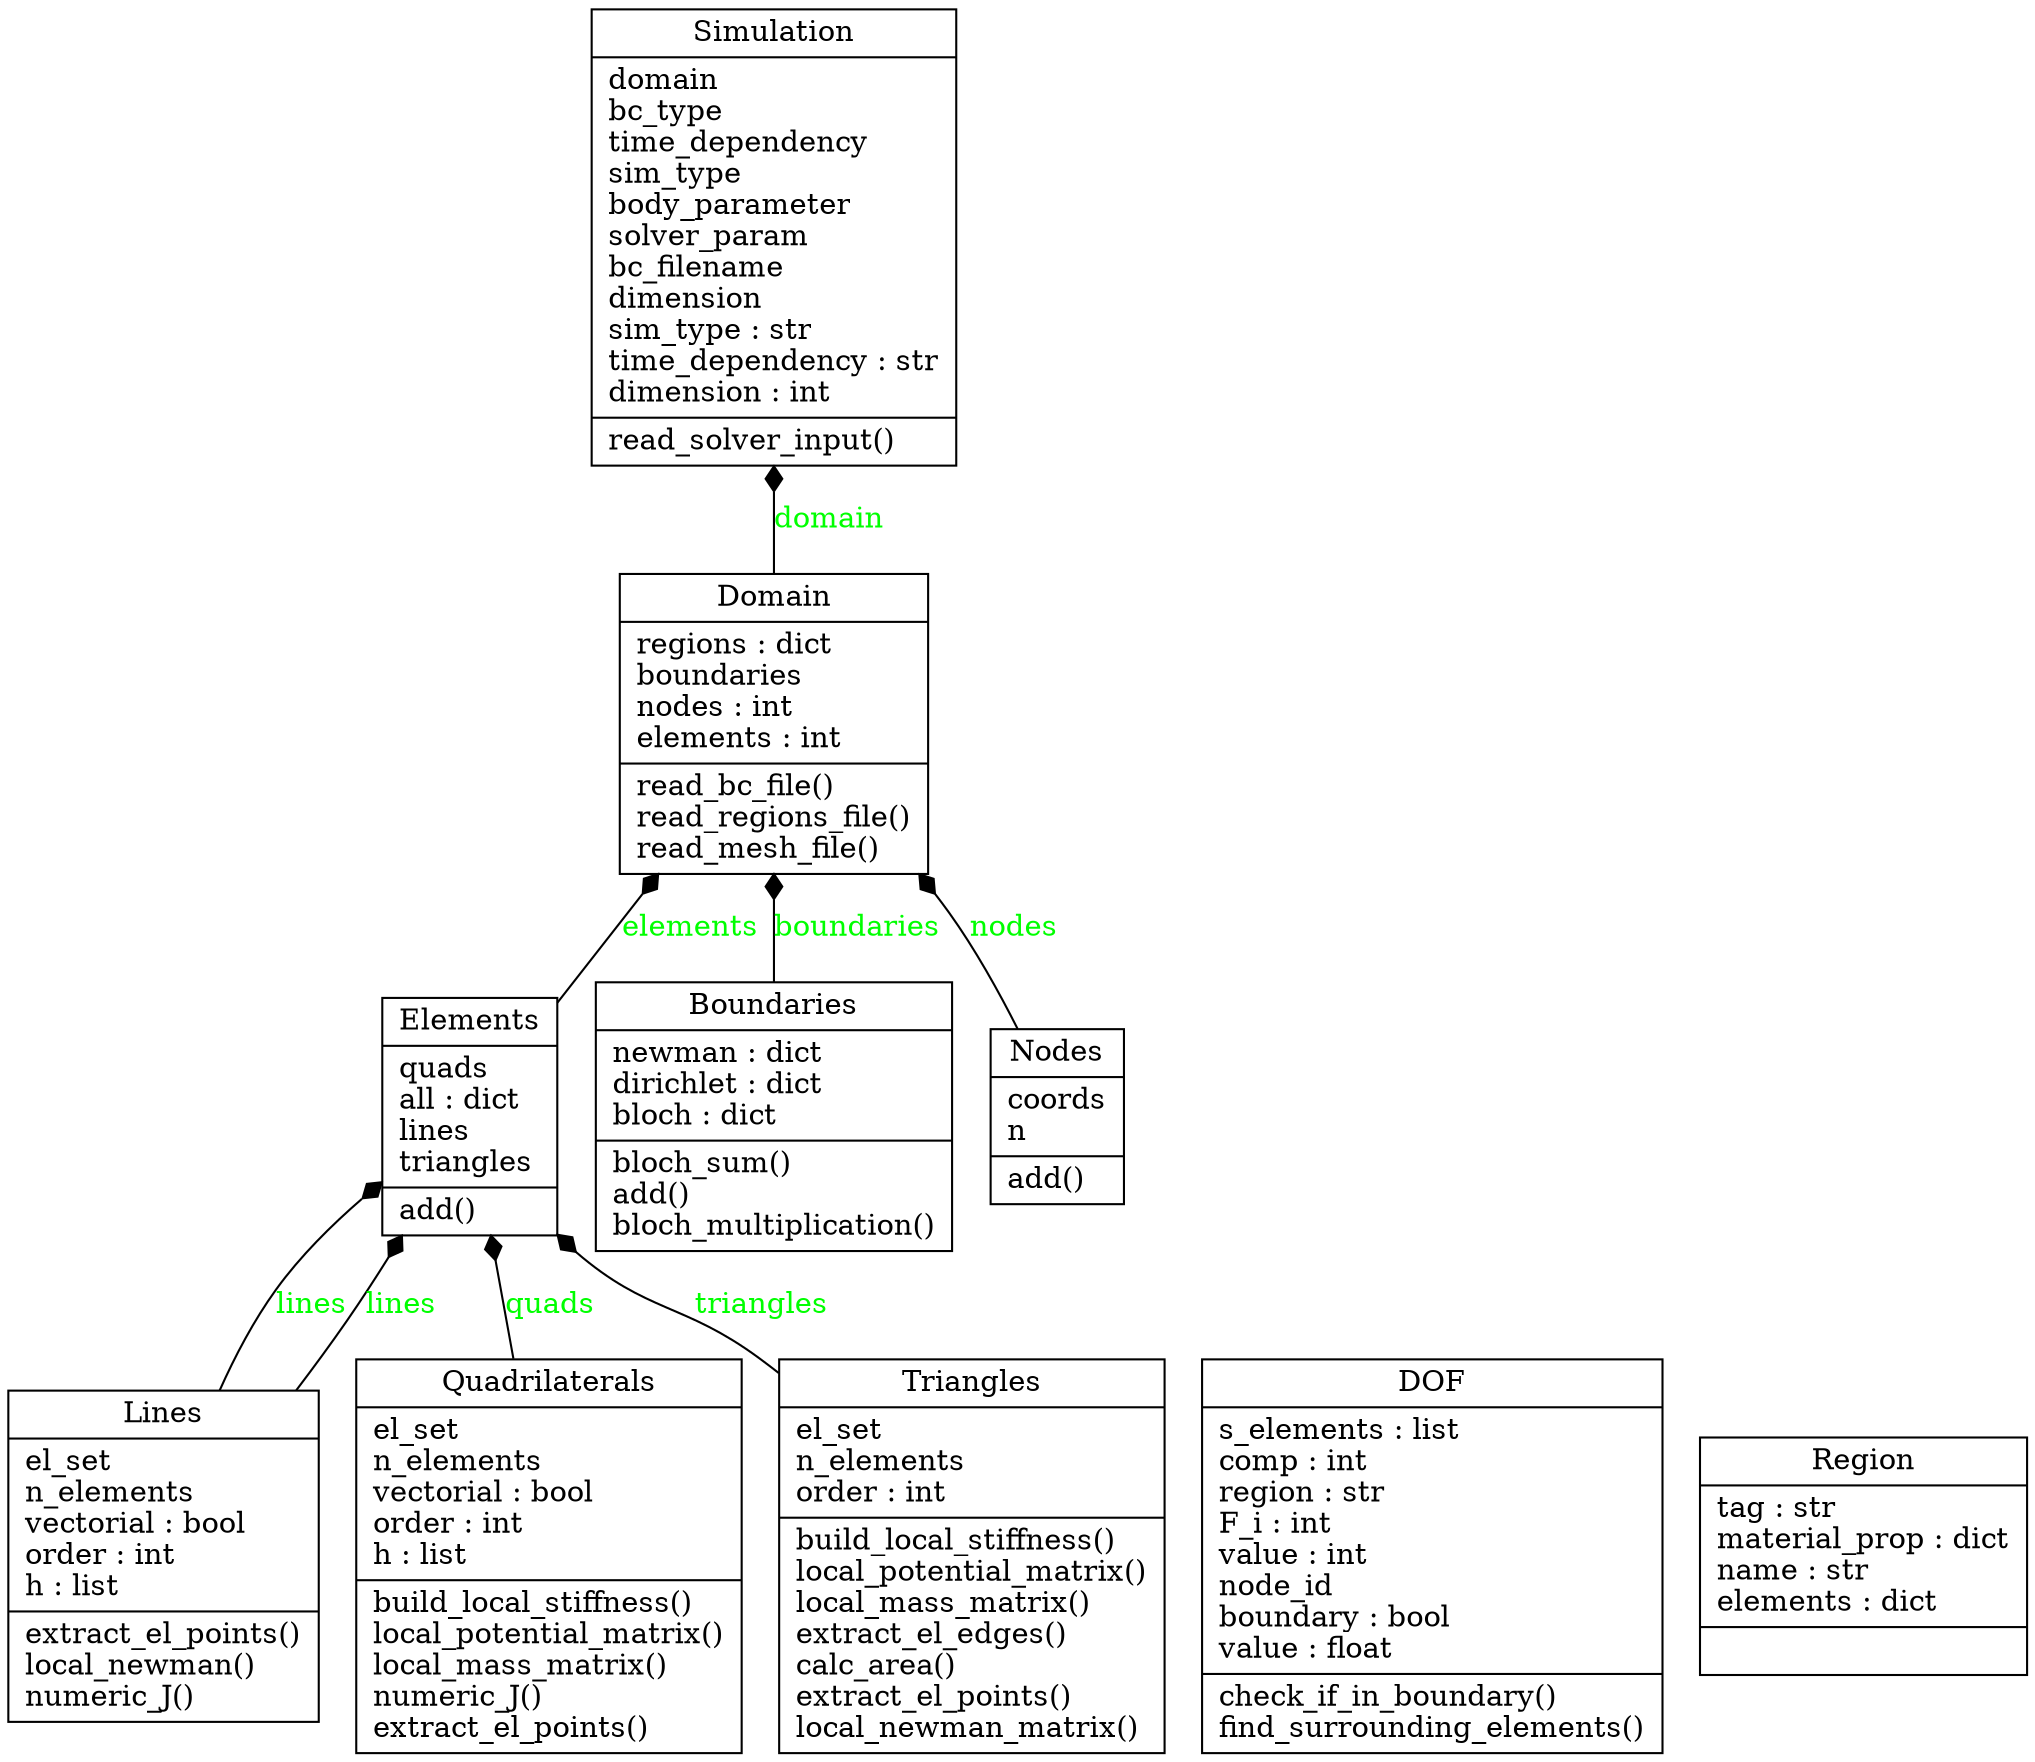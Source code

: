 digraph "classes_No_Name" {
charset="utf-8"
rankdir=BT
"5" [shape="record", label="{Domain|regions : dict\lboundaries\lnodes : int\lelements : int\l|read_bc_file()\lread_regions_file()\lread_mesh_file()\l}"];
"6" [shape="record", label="{Elements|quads\lall : dict\llines\ltriangles\l|add()\l}"];
"7" [shape="record", label="{DOF|s_elements : list\lcomp : int\lregion : str\lF_i : int\lvalue : int\lnode_id\lboundary : bool\lvalue : float\l|check_if_in_boundary()\lfind_surrounding_elements()\l}"];
"8" [shape="record", label="{Region|tag : str\lmaterial_prop : dict\lname : str\lelements : dict\l|}"];
"9" [shape="record", label="{Lines|el_set\ln_elements\lvectorial : bool\lorder : int\lh : list\l|extract_el_points()\llocal_newman()\lnumeric_J()\l}"];
"10" [shape="record", label="{Simulation|domain\lbc_type\ltime_dependency\lsim_type\lbody_parameter\lsolver_param\lbc_filename\ldimension\lsim_type : str\ltime_dependency : str\ldimension : int\l|read_solver_input()\l}"];
"11" [shape="record", label="{Boundaries|newman : dict\ldirichlet : dict\lbloch : dict\l|bloch_sum()\ladd()\lbloch_multiplication()\l}"];
"12" [shape="record", label="{Quadrilaterals|el_set\ln_elements\lvectorial : bool\lorder : int\lh : list\l|build_local_stiffness()\llocal_potential_matrix()\llocal_mass_matrix()\lnumeric_J()\lextract_el_points()\l}"];
"13" [shape="record", label="{Nodes|coords\ln\l|add()\l}"];
"14" [shape="record", label="{Triangles|el_set\ln_elements\lorder : int\l|build_local_stiffness()\llocal_potential_matrix()\llocal_mass_matrix()\lextract_el_edges()\lcalc_area()\lextract_el_points()\llocal_newman_matrix()\l}"];
"11" -> "5" [arrowhead="diamond", style="solid", arrowtail="none", fontcolor="green", label="boundaries"];
"13" -> "5" [arrowhead="diamond", style="solid", arrowtail="none", fontcolor="green", label="nodes"];
"6" -> "5" [arrowhead="diamond", style="solid", arrowtail="none", fontcolor="green", label="elements"];
"12" -> "6" [arrowhead="diamond", style="solid", arrowtail="none", fontcolor="green", label="quads"];
"9" -> "6" [arrowhead="diamond", style="solid", arrowtail="none", fontcolor="green", label="lines"];
"9" -> "6" [arrowhead="diamond", style="solid", arrowtail="none", fontcolor="green", label="lines"];
"14" -> "6" [arrowhead="diamond", style="solid", arrowtail="none", fontcolor="green", label="triangles"];
"5" -> "10" [arrowhead="diamond", style="solid", arrowtail="none", fontcolor="green", label="domain"];
}
